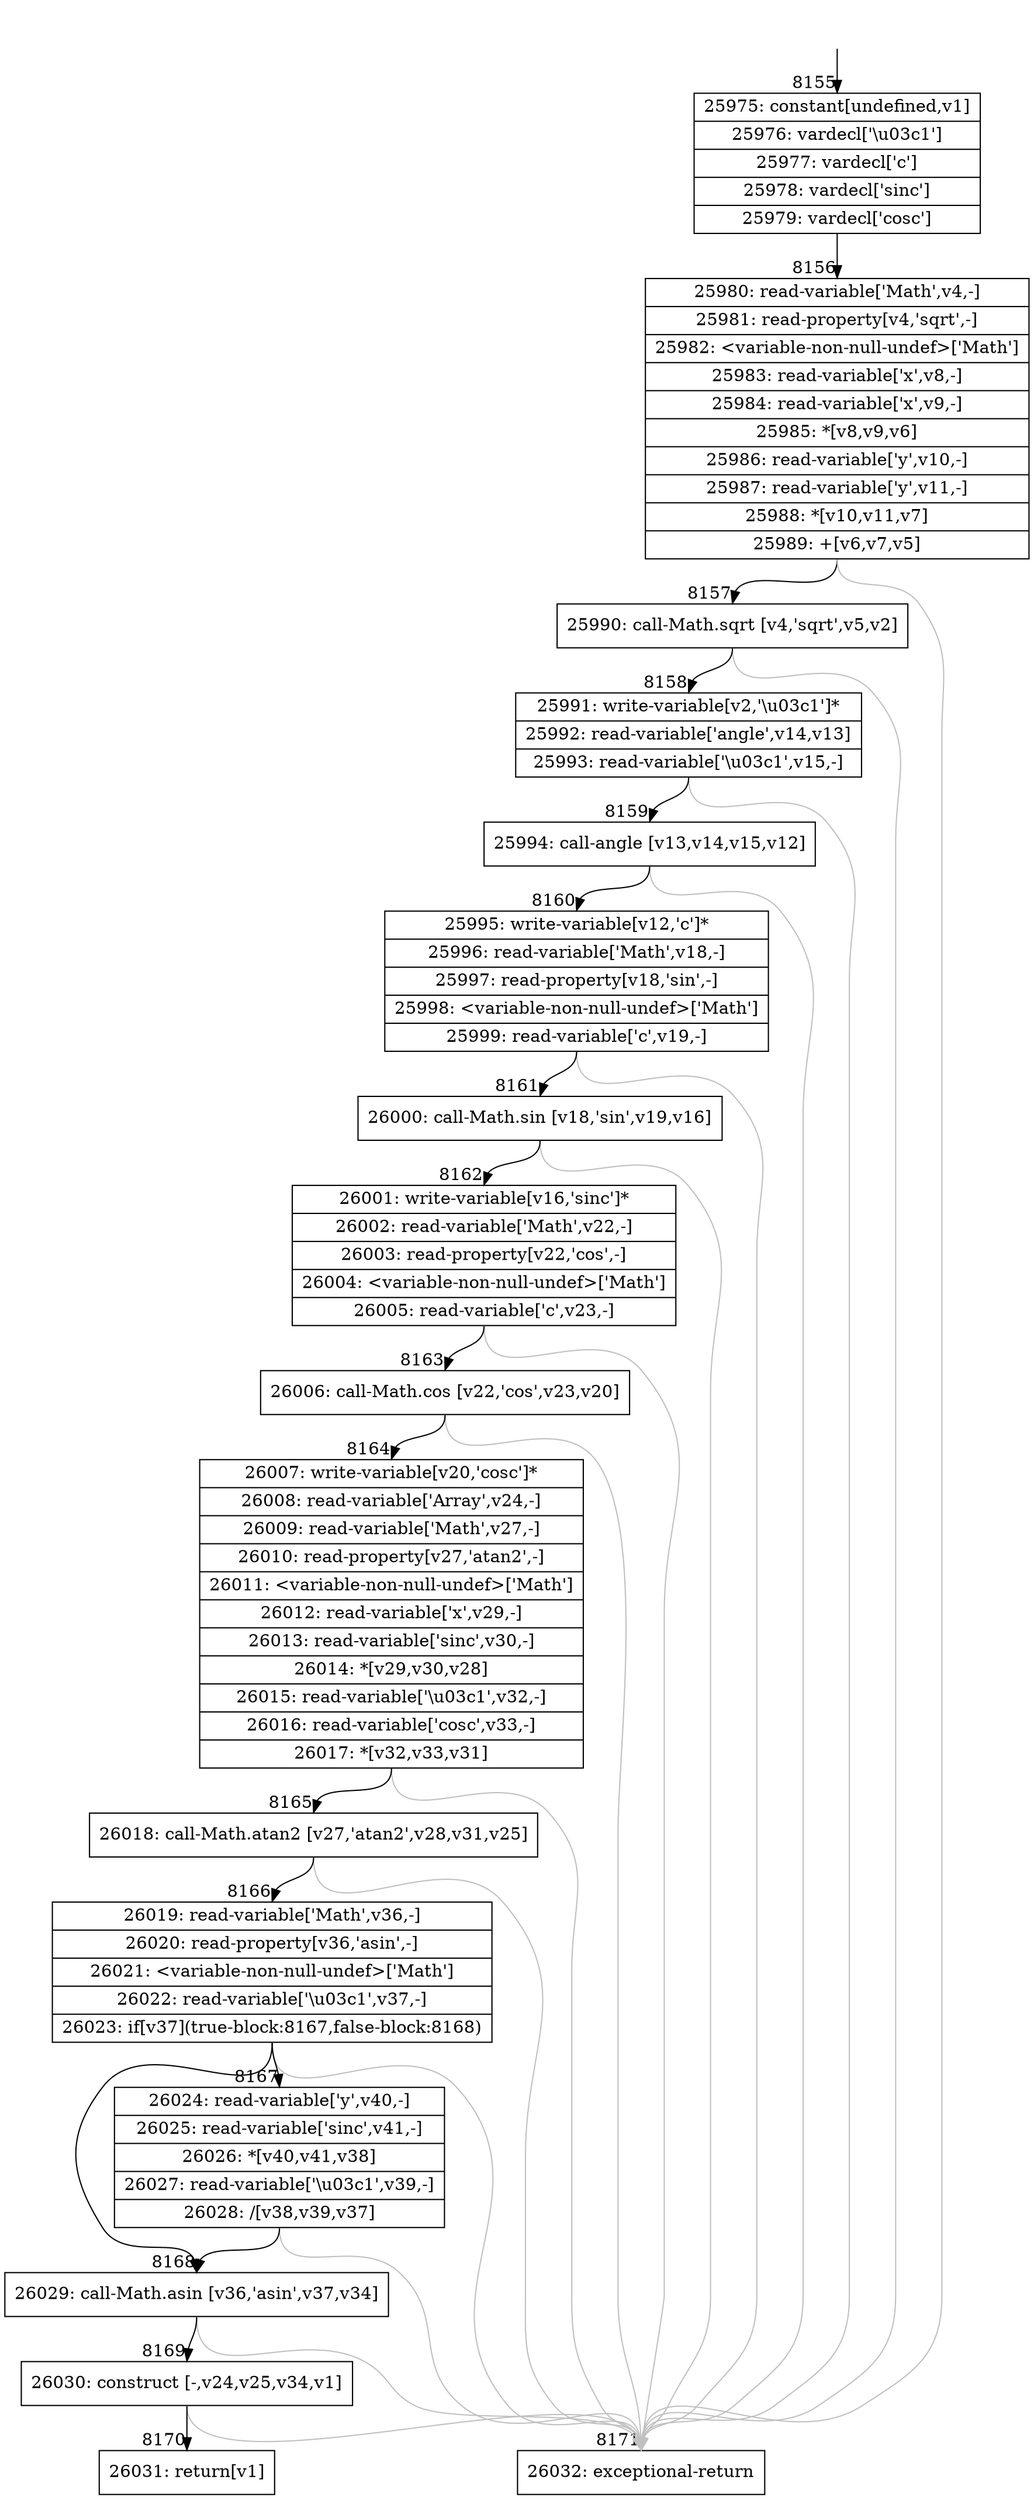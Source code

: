 digraph {
rankdir="TD"
BB_entry772[shape=none,label=""];
BB_entry772 -> BB8155 [tailport=s, headport=n, headlabel="    8155"]
BB8155 [shape=record label="{25975: constant[undefined,v1]|25976: vardecl['\\u03c1']|25977: vardecl['c']|25978: vardecl['sinc']|25979: vardecl['cosc']}" ] 
BB8155 -> BB8156 [tailport=s, headport=n, headlabel="      8156"]
BB8156 [shape=record label="{25980: read-variable['Math',v4,-]|25981: read-property[v4,'sqrt',-]|25982: \<variable-non-null-undef\>['Math']|25983: read-variable['x',v8,-]|25984: read-variable['x',v9,-]|25985: *[v8,v9,v6]|25986: read-variable['y',v10,-]|25987: read-variable['y',v11,-]|25988: *[v10,v11,v7]|25989: +[v6,v7,v5]}" ] 
BB8156 -> BB8157 [tailport=s, headport=n, headlabel="      8157"]
BB8156 -> BB8171 [tailport=s, headport=n, color=gray, headlabel="      8171"]
BB8157 [shape=record label="{25990: call-Math.sqrt [v4,'sqrt',v5,v2]}" ] 
BB8157 -> BB8158 [tailport=s, headport=n, headlabel="      8158"]
BB8157 -> BB8171 [tailport=s, headport=n, color=gray]
BB8158 [shape=record label="{25991: write-variable[v2,'\\u03c1']*|25992: read-variable['angle',v14,v13]|25993: read-variable['\\u03c1',v15,-]}" ] 
BB8158 -> BB8159 [tailport=s, headport=n, headlabel="      8159"]
BB8158 -> BB8171 [tailport=s, headport=n, color=gray]
BB8159 [shape=record label="{25994: call-angle [v13,v14,v15,v12]}" ] 
BB8159 -> BB8160 [tailport=s, headport=n, headlabel="      8160"]
BB8159 -> BB8171 [tailport=s, headport=n, color=gray]
BB8160 [shape=record label="{25995: write-variable[v12,'c']*|25996: read-variable['Math',v18,-]|25997: read-property[v18,'sin',-]|25998: \<variable-non-null-undef\>['Math']|25999: read-variable['c',v19,-]}" ] 
BB8160 -> BB8161 [tailport=s, headport=n, headlabel="      8161"]
BB8160 -> BB8171 [tailport=s, headport=n, color=gray]
BB8161 [shape=record label="{26000: call-Math.sin [v18,'sin',v19,v16]}" ] 
BB8161 -> BB8162 [tailport=s, headport=n, headlabel="      8162"]
BB8161 -> BB8171 [tailport=s, headport=n, color=gray]
BB8162 [shape=record label="{26001: write-variable[v16,'sinc']*|26002: read-variable['Math',v22,-]|26003: read-property[v22,'cos',-]|26004: \<variable-non-null-undef\>['Math']|26005: read-variable['c',v23,-]}" ] 
BB8162 -> BB8163 [tailport=s, headport=n, headlabel="      8163"]
BB8162 -> BB8171 [tailport=s, headport=n, color=gray]
BB8163 [shape=record label="{26006: call-Math.cos [v22,'cos',v23,v20]}" ] 
BB8163 -> BB8164 [tailport=s, headport=n, headlabel="      8164"]
BB8163 -> BB8171 [tailport=s, headport=n, color=gray]
BB8164 [shape=record label="{26007: write-variable[v20,'cosc']*|26008: read-variable['Array',v24,-]|26009: read-variable['Math',v27,-]|26010: read-property[v27,'atan2',-]|26011: \<variable-non-null-undef\>['Math']|26012: read-variable['x',v29,-]|26013: read-variable['sinc',v30,-]|26014: *[v29,v30,v28]|26015: read-variable['\\u03c1',v32,-]|26016: read-variable['cosc',v33,-]|26017: *[v32,v33,v31]}" ] 
BB8164 -> BB8165 [tailport=s, headport=n, headlabel="      8165"]
BB8164 -> BB8171 [tailport=s, headport=n, color=gray]
BB8165 [shape=record label="{26018: call-Math.atan2 [v27,'atan2',v28,v31,v25]}" ] 
BB8165 -> BB8166 [tailport=s, headport=n, headlabel="      8166"]
BB8165 -> BB8171 [tailport=s, headport=n, color=gray]
BB8166 [shape=record label="{26019: read-variable['Math',v36,-]|26020: read-property[v36,'asin',-]|26021: \<variable-non-null-undef\>['Math']|26022: read-variable['\\u03c1',v37,-]|26023: if[v37](true-block:8167,false-block:8168)}" ] 
BB8166 -> BB8168 [tailport=s, headport=n, headlabel="      8168"]
BB8166 -> BB8167 [tailport=s, headport=n, headlabel="      8167"]
BB8166 -> BB8171 [tailport=s, headport=n, color=gray]
BB8167 [shape=record label="{26024: read-variable['y',v40,-]|26025: read-variable['sinc',v41,-]|26026: *[v40,v41,v38]|26027: read-variable['\\u03c1',v39,-]|26028: /[v38,v39,v37]}" ] 
BB8167 -> BB8168 [tailport=s, headport=n]
BB8167 -> BB8171 [tailport=s, headport=n, color=gray]
BB8168 [shape=record label="{26029: call-Math.asin [v36,'asin',v37,v34]}" ] 
BB8168 -> BB8169 [tailport=s, headport=n, headlabel="      8169"]
BB8168 -> BB8171 [tailport=s, headport=n, color=gray]
BB8169 [shape=record label="{26030: construct [-,v24,v25,v34,v1]}" ] 
BB8169 -> BB8170 [tailport=s, headport=n, headlabel="      8170"]
BB8169 -> BB8171 [tailport=s, headport=n, color=gray]
BB8170 [shape=record label="{26031: return[v1]}" ] 
BB8171 [shape=record label="{26032: exceptional-return}" ] 
//#$~ 4662
}
